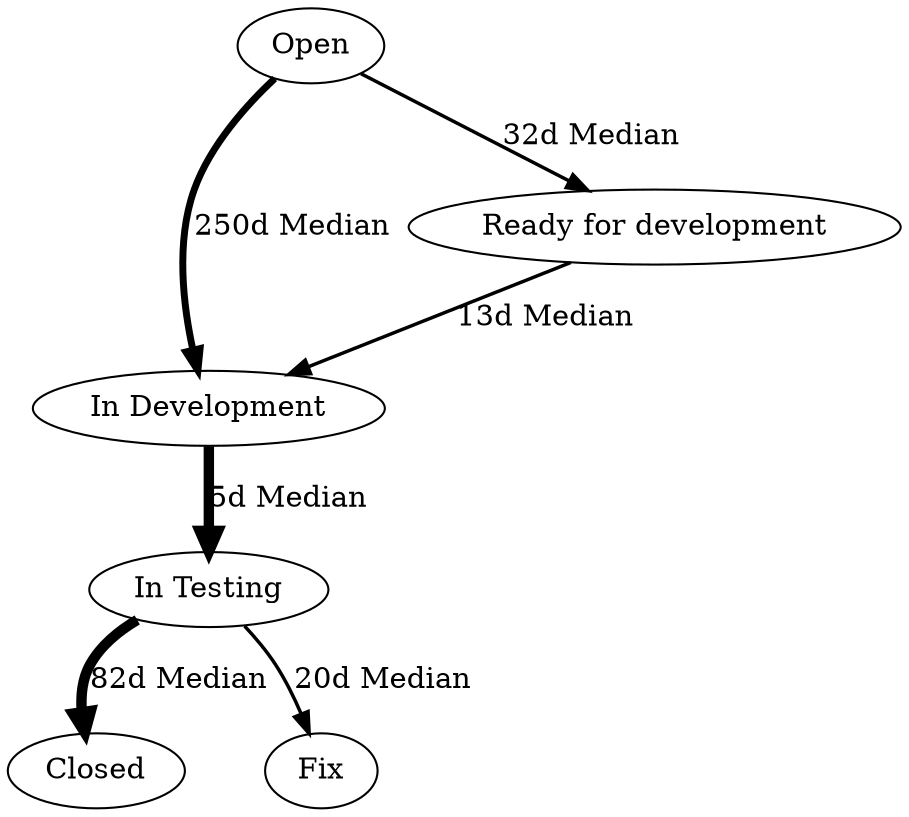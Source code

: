 graph "Jira Graph" {
	node [shape=ellipse]
	Open
	"In Testing"
	"In Development"
	Closed
	Fix
	"Ready for development"
		Open -- "Ready for development" [label="32d Median" dir=forward len=0.64 penwidth=1.6666666666666665]
		"Ready for development" -- "In Development" [label="13d Median" dir=forward len=0.26 penwidth=1.6666666666666665]
		"In Development" -- "In Testing" [label="5d Median" dir=forward len=0.1 penwidth=5.0]
		"In Testing" -- Fix [label="20d Median" dir=forward len=0.4 penwidth=1.6666666666666665]
		"In Testing" -- Closed [label="82d Median" dir=forward len=1.64 penwidth=5.0]
		Open -- "In Development" [label="250d Median" dir=forward len=5.0 penwidth=3.333333333333333]
}